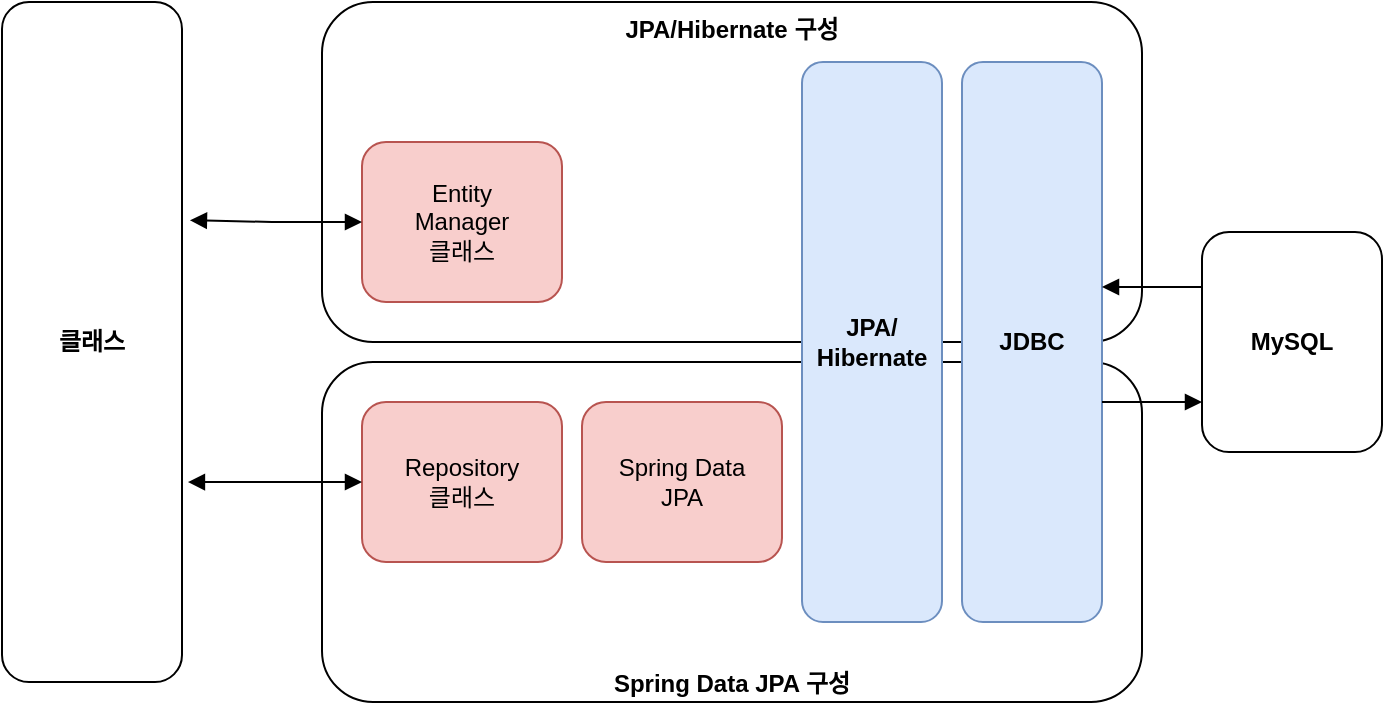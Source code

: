 <mxfile version="22.0.0" type="device">
  <diagram name="페이지-1" id="RBQC-IHtuMhvoRAt8Rxi">
    <mxGraphModel dx="1114" dy="894" grid="1" gridSize="10" guides="1" tooltips="1" connect="1" arrows="1" fold="1" page="1" pageScale="1" pageWidth="827" pageHeight="1169" math="0" shadow="0">
      <root>
        <mxCell id="0" />
        <mxCell id="1" parent="0" />
        <mxCell id="-b7T06Klw4yDyQrPdO7b-1" value="&lt;b&gt;클래스&lt;/b&gt;" style="rounded=1;whiteSpace=wrap;html=1;" vertex="1" parent="1">
          <mxGeometry x="80" y="80" width="90" height="340" as="geometry" />
        </mxCell>
        <mxCell id="-b7T06Klw4yDyQrPdO7b-2" value="&lt;b&gt;JPA/Hibernate 구성&lt;/b&gt;" style="rounded=1;whiteSpace=wrap;html=1;verticalAlign=top;" vertex="1" parent="1">
          <mxGeometry x="240" y="80" width="410" height="170" as="geometry" />
        </mxCell>
        <mxCell id="-b7T06Klw4yDyQrPdO7b-3" value="Entity&lt;br&gt;Manager&lt;br&gt;클래스" style="rounded=1;whiteSpace=wrap;html=1;fillColor=#f8cecc;strokeColor=#b85450;" vertex="1" parent="1">
          <mxGeometry x="260" y="150" width="100" height="80" as="geometry" />
        </mxCell>
        <mxCell id="-b7T06Klw4yDyQrPdO7b-4" value="&lt;b&gt;Spring Data JPA 구성&lt;/b&gt;" style="rounded=1;whiteSpace=wrap;html=1;verticalAlign=bottom;" vertex="1" parent="1">
          <mxGeometry x="240" y="260" width="410" height="170" as="geometry" />
        </mxCell>
        <mxCell id="-b7T06Klw4yDyQrPdO7b-5" value="Repository&lt;br&gt;클래스" style="rounded=1;whiteSpace=wrap;html=1;fillColor=#f8cecc;strokeColor=#b85450;" vertex="1" parent="1">
          <mxGeometry x="260" y="280" width="100" height="80" as="geometry" />
        </mxCell>
        <mxCell id="-b7T06Klw4yDyQrPdO7b-6" value="Spring Data&lt;br&gt;JPA" style="rounded=1;whiteSpace=wrap;html=1;fillColor=#f8cecc;strokeColor=#b85450;" vertex="1" parent="1">
          <mxGeometry x="370" y="280" width="100" height="80" as="geometry" />
        </mxCell>
        <mxCell id="-b7T06Klw4yDyQrPdO7b-7" value="&lt;b&gt;JPA/&lt;br&gt;Hibernate&lt;br&gt;&lt;/b&gt;" style="rounded=1;whiteSpace=wrap;html=1;fillColor=#dae8fc;strokeColor=#6c8ebf;" vertex="1" parent="1">
          <mxGeometry x="480" y="110" width="70" height="280" as="geometry" />
        </mxCell>
        <mxCell id="-b7T06Klw4yDyQrPdO7b-8" value="&lt;b&gt;JDBC&lt;br&gt;&lt;/b&gt;" style="rounded=1;whiteSpace=wrap;html=1;fillColor=#dae8fc;strokeColor=#6c8ebf;" vertex="1" parent="1">
          <mxGeometry x="560" y="110" width="70" height="280" as="geometry" />
        </mxCell>
        <mxCell id="-b7T06Klw4yDyQrPdO7b-12" style="edgeStyle=orthogonalEdgeStyle;rounded=0;orthogonalLoop=1;jettySize=auto;html=1;exitX=0;exitY=0.25;exitDx=0;exitDy=0;endArrow=block;endFill=1;" edge="1" parent="1" source="-b7T06Klw4yDyQrPdO7b-9" target="-b7T06Klw4yDyQrPdO7b-8">
          <mxGeometry relative="1" as="geometry">
            <Array as="points">
              <mxPoint x="640" y="223" />
              <mxPoint x="640" y="223" />
            </Array>
          </mxGeometry>
        </mxCell>
        <mxCell id="-b7T06Klw4yDyQrPdO7b-9" value="&lt;b&gt;MySQL&lt;/b&gt;" style="rounded=1;whiteSpace=wrap;html=1;" vertex="1" parent="1">
          <mxGeometry x="680" y="195" width="90" height="110" as="geometry" />
        </mxCell>
        <mxCell id="-b7T06Klw4yDyQrPdO7b-10" style="edgeStyle=orthogonalEdgeStyle;rounded=0;orthogonalLoop=1;jettySize=auto;html=1;entryX=1.044;entryY=0.321;entryDx=0;entryDy=0;entryPerimeter=0;endArrow=block;endFill=1;startArrow=block;startFill=1;" edge="1" parent="1" source="-b7T06Klw4yDyQrPdO7b-3" target="-b7T06Klw4yDyQrPdO7b-1">
          <mxGeometry relative="1" as="geometry" />
        </mxCell>
        <mxCell id="-b7T06Klw4yDyQrPdO7b-11" style="edgeStyle=orthogonalEdgeStyle;rounded=0;orthogonalLoop=1;jettySize=auto;html=1;entryX=1.033;entryY=0.706;entryDx=0;entryDy=0;entryPerimeter=0;endArrow=block;endFill=1;startArrow=block;startFill=1;" edge="1" parent="1" source="-b7T06Klw4yDyQrPdO7b-5" target="-b7T06Klw4yDyQrPdO7b-1">
          <mxGeometry relative="1" as="geometry" />
        </mxCell>
        <mxCell id="-b7T06Klw4yDyQrPdO7b-13" style="edgeStyle=orthogonalEdgeStyle;rounded=0;orthogonalLoop=1;jettySize=auto;html=1;exitX=0;exitY=0.25;exitDx=0;exitDy=0;startArrow=block;startFill=1;endArrow=none;endFill=0;" edge="1" parent="1">
          <mxGeometry relative="1" as="geometry">
            <mxPoint x="680" y="280" as="sourcePoint" />
            <mxPoint x="630" y="280" as="targetPoint" />
            <Array as="points">
              <mxPoint x="640" y="280" />
              <mxPoint x="640" y="280" />
            </Array>
          </mxGeometry>
        </mxCell>
      </root>
    </mxGraphModel>
  </diagram>
</mxfile>

